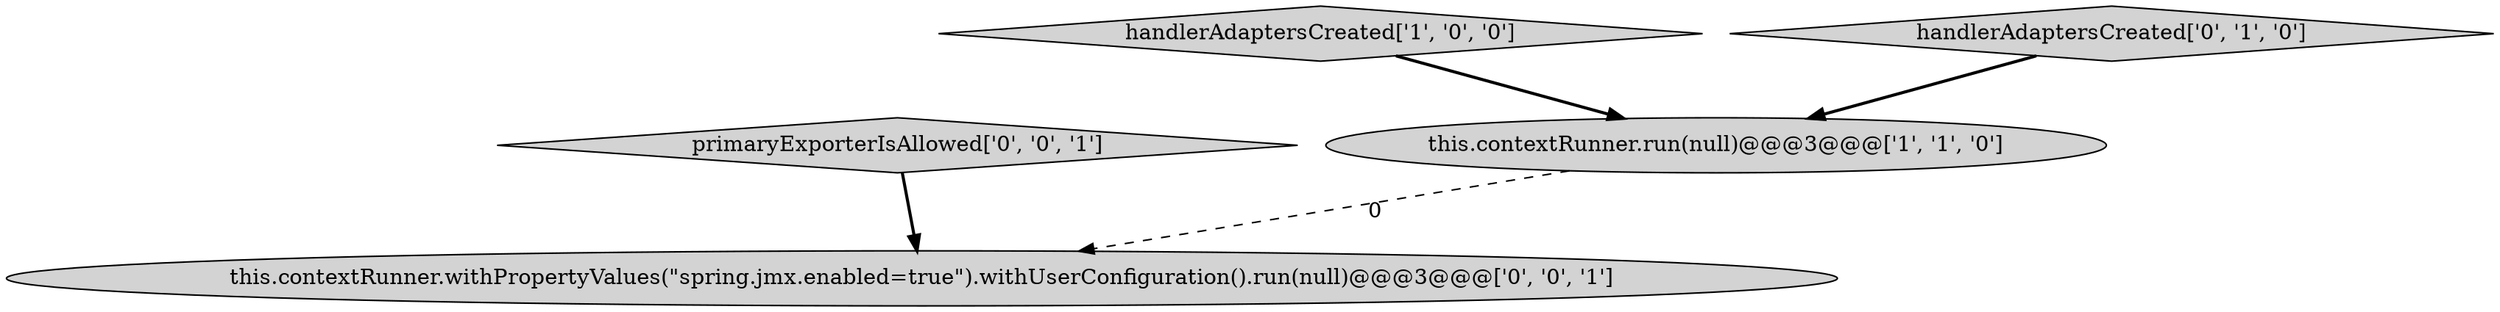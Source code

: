 digraph {
1 [style = filled, label = "this.contextRunner.run(null)@@@3@@@['1', '1', '0']", fillcolor = lightgray, shape = ellipse image = "AAA0AAABBB1BBB"];
3 [style = filled, label = "primaryExporterIsAllowed['0', '0', '1']", fillcolor = lightgray, shape = diamond image = "AAA0AAABBB3BBB"];
0 [style = filled, label = "handlerAdaptersCreated['1', '0', '0']", fillcolor = lightgray, shape = diamond image = "AAA0AAABBB1BBB"];
4 [style = filled, label = "this.contextRunner.withPropertyValues(\"spring.jmx.enabled=true\").withUserConfiguration().run(null)@@@3@@@['0', '0', '1']", fillcolor = lightgray, shape = ellipse image = "AAA0AAABBB3BBB"];
2 [style = filled, label = "handlerAdaptersCreated['0', '1', '0']", fillcolor = lightgray, shape = diamond image = "AAA0AAABBB2BBB"];
1->4 [style = dashed, label="0"];
2->1 [style = bold, label=""];
3->4 [style = bold, label=""];
0->1 [style = bold, label=""];
}
